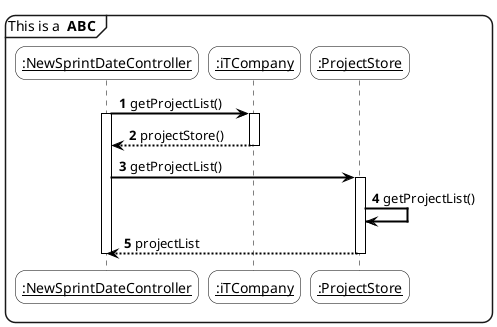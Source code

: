 @startuml
'https://plantuml.com/sequence-diagram
skinparam sequenceArrowThickness 2
skinparam roundcorner 20
skinparam maxmessagesize 0
skinparam sequenceParticipant underline

skinparam sequence {
ArrowColor black
ActorBorderColor #black
LifeLineBorderColor black
LifeLineBackgroundColor white

ParticipantBorderColor black
ParticipantBackgroundColor #blank
ParticipantFontName Aapex
ParticipantFontSize 14
ParticipantFontColor black

ActorBackgroundColor #blank
ActorFontColor black
ActorFontSize 14
ActorFontName Aapex
}

autonumber

Participant ":NewSprintDateController" as Controller
Participant ":iTCompany" as iT
Participant ":ProjectStore" as Store

mainframe This is a ** ABC **
Controller -> iT : getProjectList()
activate Controller
activate iT
Controller <-- iT : projectStore()
deactivate iT
Controller ->Store : getProjectList()
activate Store
Store -> Store :getProjectList()
Controller <-- Store : projectList
deactivate Controller
deactivate Store




@enduml